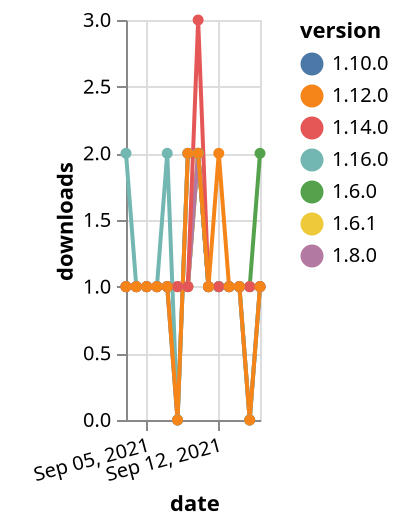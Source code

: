 {"$schema": "https://vega.github.io/schema/vega-lite/v5.json", "description": "A simple bar chart with embedded data.", "data": {"values": [{"date": "2021-09-03", "total": 242, "delta": 1, "version": "1.6.0"}, {"date": "2021-09-04", "total": 243, "delta": 1, "version": "1.6.0"}, {"date": "2021-09-05", "total": 244, "delta": 1, "version": "1.6.0"}, {"date": "2021-09-06", "total": 245, "delta": 1, "version": "1.6.0"}, {"date": "2021-09-07", "total": 246, "delta": 1, "version": "1.6.0"}, {"date": "2021-09-08", "total": 247, "delta": 1, "version": "1.6.0"}, {"date": "2021-09-09", "total": 248, "delta": 1, "version": "1.6.0"}, {"date": "2021-09-10", "total": 250, "delta": 2, "version": "1.6.0"}, {"date": "2021-09-11", "total": 251, "delta": 1, "version": "1.6.0"}, {"date": "2021-09-12", "total": 252, "delta": 1, "version": "1.6.0"}, {"date": "2021-09-13", "total": 253, "delta": 1, "version": "1.6.0"}, {"date": "2021-09-14", "total": 254, "delta": 1, "version": "1.6.0"}, {"date": "2021-09-15", "total": 255, "delta": 1, "version": "1.6.0"}, {"date": "2021-09-16", "total": 257, "delta": 2, "version": "1.6.0"}, {"date": "2021-09-03", "total": 229, "delta": 1, "version": "1.6.1"}, {"date": "2021-09-04", "total": 230, "delta": 1, "version": "1.6.1"}, {"date": "2021-09-05", "total": 231, "delta": 1, "version": "1.6.1"}, {"date": "2021-09-06", "total": 232, "delta": 1, "version": "1.6.1"}, {"date": "2021-09-07", "total": 233, "delta": 1, "version": "1.6.1"}, {"date": "2021-09-08", "total": 234, "delta": 1, "version": "1.6.1"}, {"date": "2021-09-09", "total": 235, "delta": 1, "version": "1.6.1"}, {"date": "2021-09-10", "total": 237, "delta": 2, "version": "1.6.1"}, {"date": "2021-09-11", "total": 238, "delta": 1, "version": "1.6.1"}, {"date": "2021-09-12", "total": 239, "delta": 1, "version": "1.6.1"}, {"date": "2021-09-13", "total": 240, "delta": 1, "version": "1.6.1"}, {"date": "2021-09-14", "total": 241, "delta": 1, "version": "1.6.1"}, {"date": "2021-09-15", "total": 242, "delta": 1, "version": "1.6.1"}, {"date": "2021-09-16", "total": 243, "delta": 1, "version": "1.6.1"}, {"date": "2021-09-03", "total": 192, "delta": 1, "version": "1.8.0"}, {"date": "2021-09-04", "total": 193, "delta": 1, "version": "1.8.0"}, {"date": "2021-09-05", "total": 194, "delta": 1, "version": "1.8.0"}, {"date": "2021-09-06", "total": 195, "delta": 1, "version": "1.8.0"}, {"date": "2021-09-07", "total": 196, "delta": 1, "version": "1.8.0"}, {"date": "2021-09-08", "total": 197, "delta": 1, "version": "1.8.0"}, {"date": "2021-09-09", "total": 198, "delta": 1, "version": "1.8.0"}, {"date": "2021-09-10", "total": 200, "delta": 2, "version": "1.8.0"}, {"date": "2021-09-11", "total": 201, "delta": 1, "version": "1.8.0"}, {"date": "2021-09-12", "total": 202, "delta": 1, "version": "1.8.0"}, {"date": "2021-09-13", "total": 203, "delta": 1, "version": "1.8.0"}, {"date": "2021-09-14", "total": 204, "delta": 1, "version": "1.8.0"}, {"date": "2021-09-15", "total": 205, "delta": 1, "version": "1.8.0"}, {"date": "2021-09-16", "total": 206, "delta": 1, "version": "1.8.0"}, {"date": "2021-09-03", "total": 180, "delta": 1, "version": "1.10.0"}, {"date": "2021-09-04", "total": 181, "delta": 1, "version": "1.10.0"}, {"date": "2021-09-05", "total": 182, "delta": 1, "version": "1.10.0"}, {"date": "2021-09-06", "total": 183, "delta": 1, "version": "1.10.0"}, {"date": "2021-09-07", "total": 184, "delta": 1, "version": "1.10.0"}, {"date": "2021-09-08", "total": 184, "delta": 0, "version": "1.10.0"}, {"date": "2021-09-09", "total": 186, "delta": 2, "version": "1.10.0"}, {"date": "2021-09-10", "total": 188, "delta": 2, "version": "1.10.0"}, {"date": "2021-09-11", "total": 189, "delta": 1, "version": "1.10.0"}, {"date": "2021-09-12", "total": 190, "delta": 1, "version": "1.10.0"}, {"date": "2021-09-13", "total": 191, "delta": 1, "version": "1.10.0"}, {"date": "2021-09-14", "total": 192, "delta": 1, "version": "1.10.0"}, {"date": "2021-09-15", "total": 192, "delta": 0, "version": "1.10.0"}, {"date": "2021-09-16", "total": 193, "delta": 1, "version": "1.10.0"}, {"date": "2021-09-03", "total": 114, "delta": 2, "version": "1.16.0"}, {"date": "2021-09-04", "total": 115, "delta": 1, "version": "1.16.0"}, {"date": "2021-09-05", "total": 116, "delta": 1, "version": "1.16.0"}, {"date": "2021-09-06", "total": 117, "delta": 1, "version": "1.16.0"}, {"date": "2021-09-07", "total": 119, "delta": 2, "version": "1.16.0"}, {"date": "2021-09-08", "total": 119, "delta": 0, "version": "1.16.0"}, {"date": "2021-09-09", "total": 121, "delta": 2, "version": "1.16.0"}, {"date": "2021-09-10", "total": 123, "delta": 2, "version": "1.16.0"}, {"date": "2021-09-11", "total": 124, "delta": 1, "version": "1.16.0"}, {"date": "2021-09-12", "total": 125, "delta": 1, "version": "1.16.0"}, {"date": "2021-09-13", "total": 126, "delta": 1, "version": "1.16.0"}, {"date": "2021-09-14", "total": 127, "delta": 1, "version": "1.16.0"}, {"date": "2021-09-15", "total": 127, "delta": 0, "version": "1.16.0"}, {"date": "2021-09-16", "total": 128, "delta": 1, "version": "1.16.0"}, {"date": "2021-09-03", "total": 168, "delta": 1, "version": "1.14.0"}, {"date": "2021-09-04", "total": 169, "delta": 1, "version": "1.14.0"}, {"date": "2021-09-05", "total": 170, "delta": 1, "version": "1.14.0"}, {"date": "2021-09-06", "total": 171, "delta": 1, "version": "1.14.0"}, {"date": "2021-09-07", "total": 172, "delta": 1, "version": "1.14.0"}, {"date": "2021-09-08", "total": 173, "delta": 1, "version": "1.14.0"}, {"date": "2021-09-09", "total": 174, "delta": 1, "version": "1.14.0"}, {"date": "2021-09-10", "total": 177, "delta": 3, "version": "1.14.0"}, {"date": "2021-09-11", "total": 178, "delta": 1, "version": "1.14.0"}, {"date": "2021-09-12", "total": 179, "delta": 1, "version": "1.14.0"}, {"date": "2021-09-13", "total": 180, "delta": 1, "version": "1.14.0"}, {"date": "2021-09-14", "total": 181, "delta": 1, "version": "1.14.0"}, {"date": "2021-09-15", "total": 182, "delta": 1, "version": "1.14.0"}, {"date": "2021-09-16", "total": 183, "delta": 1, "version": "1.14.0"}, {"date": "2021-09-03", "total": 166, "delta": 1, "version": "1.12.0"}, {"date": "2021-09-04", "total": 167, "delta": 1, "version": "1.12.0"}, {"date": "2021-09-05", "total": 168, "delta": 1, "version": "1.12.0"}, {"date": "2021-09-06", "total": 169, "delta": 1, "version": "1.12.0"}, {"date": "2021-09-07", "total": 170, "delta": 1, "version": "1.12.0"}, {"date": "2021-09-08", "total": 170, "delta": 0, "version": "1.12.0"}, {"date": "2021-09-09", "total": 172, "delta": 2, "version": "1.12.0"}, {"date": "2021-09-10", "total": 174, "delta": 2, "version": "1.12.0"}, {"date": "2021-09-11", "total": 175, "delta": 1, "version": "1.12.0"}, {"date": "2021-09-12", "total": 177, "delta": 2, "version": "1.12.0"}, {"date": "2021-09-13", "total": 178, "delta": 1, "version": "1.12.0"}, {"date": "2021-09-14", "total": 179, "delta": 1, "version": "1.12.0"}, {"date": "2021-09-15", "total": 179, "delta": 0, "version": "1.12.0"}, {"date": "2021-09-16", "total": 180, "delta": 1, "version": "1.12.0"}]}, "width": "container", "mark": {"type": "line", "point": {"filled": true}}, "encoding": {"x": {"field": "date", "type": "temporal", "timeUnit": "yearmonthdate", "title": "date", "axis": {"labelAngle": -15}}, "y": {"field": "delta", "type": "quantitative", "title": "downloads"}, "color": {"field": "version", "type": "nominal"}, "tooltip": {"field": "delta"}}}